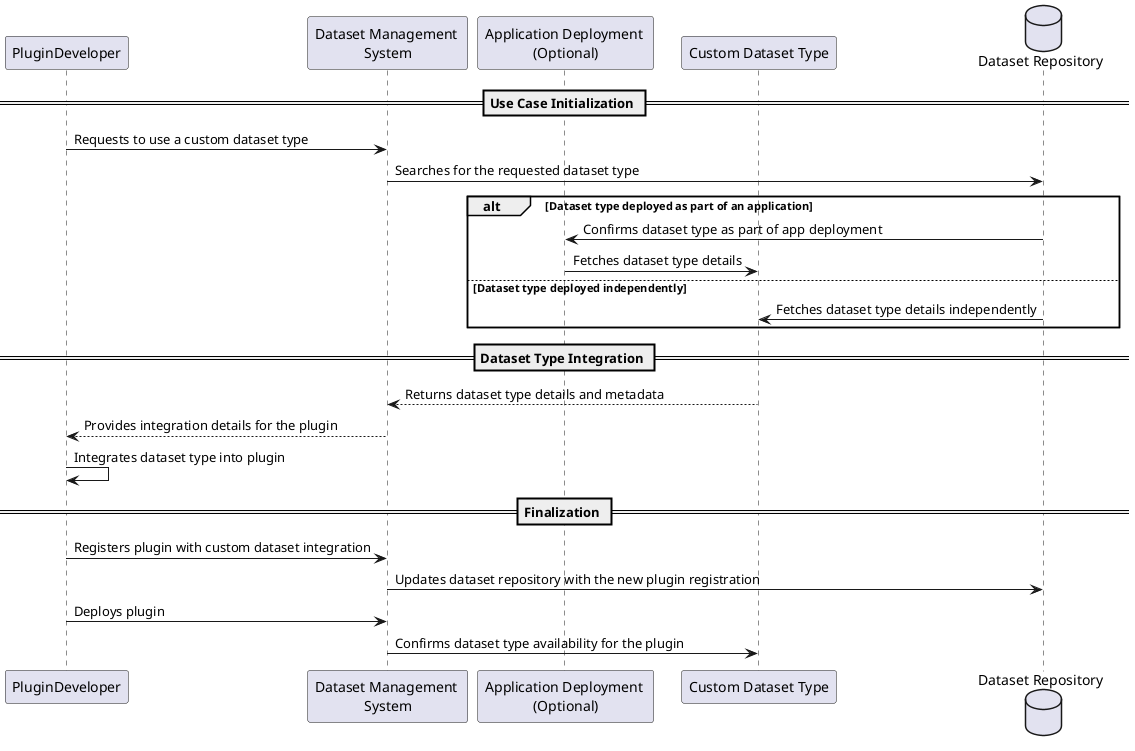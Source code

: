 @startuml

participant PluginDeveloper as PD
participant "Dataset Management \nSystem" as DMS
participant "Application Deployment \n(Optional)" as AD
participant "Custom Dataset Type" as CDT
database "Dataset Repository" as DR

== Use Case Initialization ==
PD -> DMS: Requests to use a custom dataset type
DMS -> DR: Searches for the requested dataset type
alt Dataset type deployed as part of an application
    DR -> AD: Confirms dataset type as part of app deployment
    AD -> CDT: Fetches dataset type details
else Dataset type deployed independently
    DR -> CDT: Fetches dataset type details independently
end

== Dataset Type Integration ==
CDT --> DMS: Returns dataset type details and metadata
DMS --> PD: Provides integration details for the plugin
PD -> PD: Integrates dataset type into plugin

== Finalization ==
PD -> DMS: Registers plugin with custom dataset integration
DMS -> DR: Updates dataset repository with the new plugin registration
PD -> DMS: Deploys plugin
DMS -> CDT: Confirms dataset type availability for the plugin

@enduml